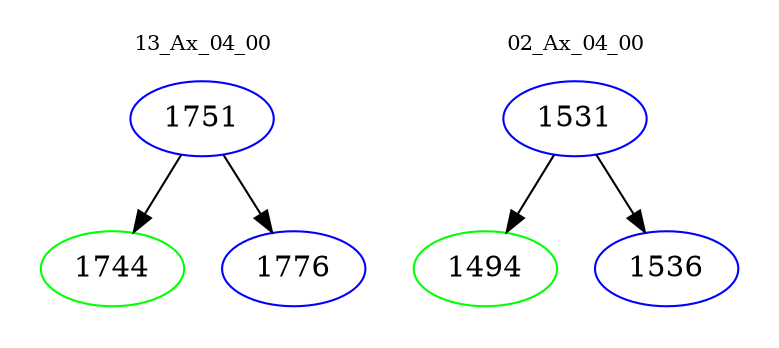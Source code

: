 digraph{
subgraph cluster_0 {
color = white
label = "13_Ax_04_00";
fontsize=10;
T0_1751 [label="1751", color="blue"]
T0_1751 -> T0_1744 [color="black"]
T0_1744 [label="1744", color="green"]
T0_1751 -> T0_1776 [color="black"]
T0_1776 [label="1776", color="blue"]
}
subgraph cluster_1 {
color = white
label = "02_Ax_04_00";
fontsize=10;
T1_1531 [label="1531", color="blue"]
T1_1531 -> T1_1494 [color="black"]
T1_1494 [label="1494", color="green"]
T1_1531 -> T1_1536 [color="black"]
T1_1536 [label="1536", color="blue"]
}
}
